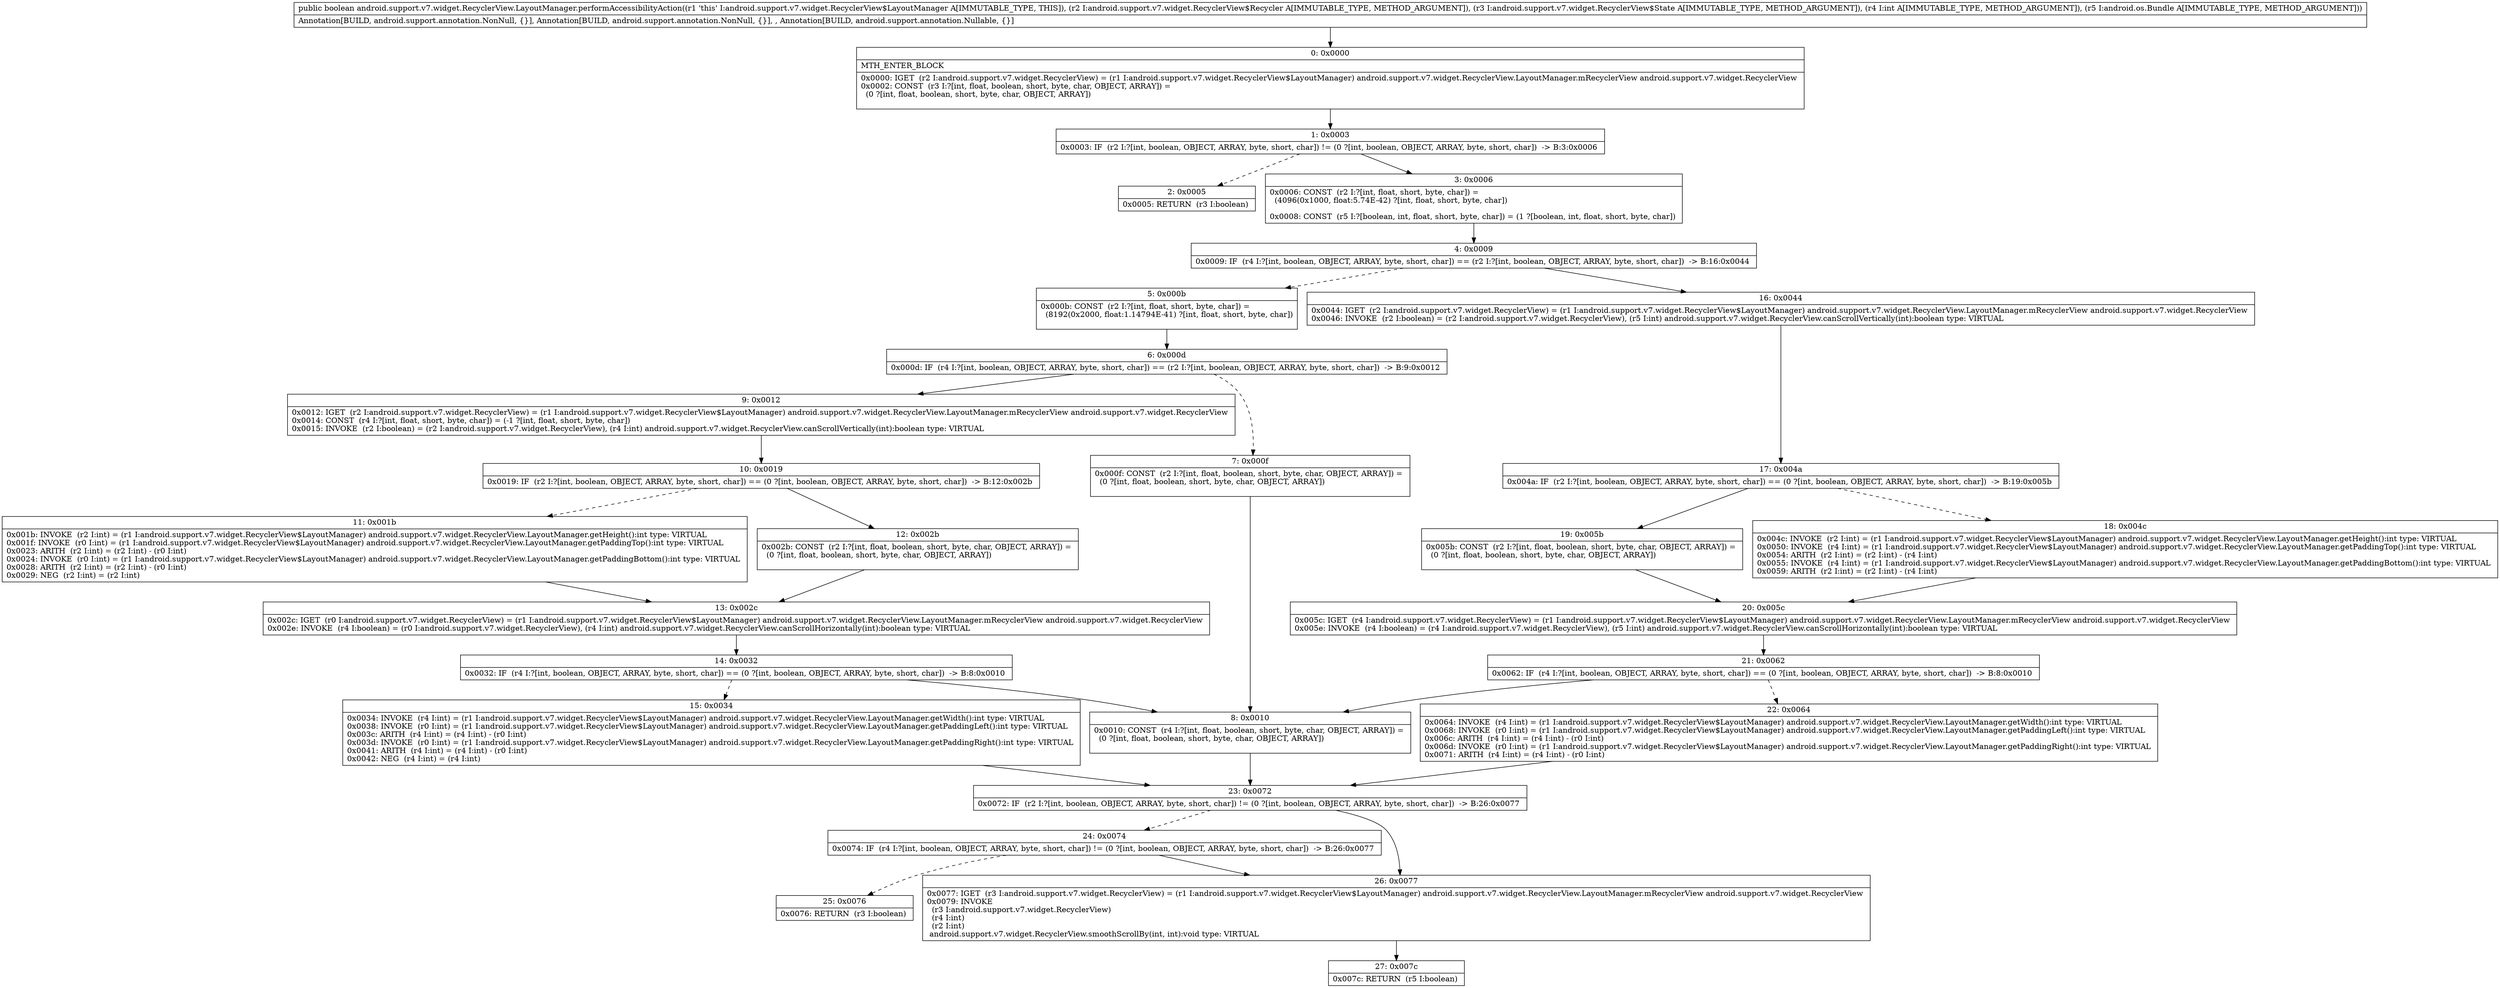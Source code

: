 digraph "CFG forandroid.support.v7.widget.RecyclerView.LayoutManager.performAccessibilityAction(Landroid\/support\/v7\/widget\/RecyclerView$Recycler;Landroid\/support\/v7\/widget\/RecyclerView$State;ILandroid\/os\/Bundle;)Z" {
Node_0 [shape=record,label="{0\:\ 0x0000|MTH_ENTER_BLOCK\l|0x0000: IGET  (r2 I:android.support.v7.widget.RecyclerView) = (r1 I:android.support.v7.widget.RecyclerView$LayoutManager) android.support.v7.widget.RecyclerView.LayoutManager.mRecyclerView android.support.v7.widget.RecyclerView \l0x0002: CONST  (r3 I:?[int, float, boolean, short, byte, char, OBJECT, ARRAY]) = \l  (0 ?[int, float, boolean, short, byte, char, OBJECT, ARRAY])\l \l}"];
Node_1 [shape=record,label="{1\:\ 0x0003|0x0003: IF  (r2 I:?[int, boolean, OBJECT, ARRAY, byte, short, char]) != (0 ?[int, boolean, OBJECT, ARRAY, byte, short, char])  \-\> B:3:0x0006 \l}"];
Node_2 [shape=record,label="{2\:\ 0x0005|0x0005: RETURN  (r3 I:boolean) \l}"];
Node_3 [shape=record,label="{3\:\ 0x0006|0x0006: CONST  (r2 I:?[int, float, short, byte, char]) = \l  (4096(0x1000, float:5.74E\-42) ?[int, float, short, byte, char])\l \l0x0008: CONST  (r5 I:?[boolean, int, float, short, byte, char]) = (1 ?[boolean, int, float, short, byte, char]) \l}"];
Node_4 [shape=record,label="{4\:\ 0x0009|0x0009: IF  (r4 I:?[int, boolean, OBJECT, ARRAY, byte, short, char]) == (r2 I:?[int, boolean, OBJECT, ARRAY, byte, short, char])  \-\> B:16:0x0044 \l}"];
Node_5 [shape=record,label="{5\:\ 0x000b|0x000b: CONST  (r2 I:?[int, float, short, byte, char]) = \l  (8192(0x2000, float:1.14794E\-41) ?[int, float, short, byte, char])\l \l}"];
Node_6 [shape=record,label="{6\:\ 0x000d|0x000d: IF  (r4 I:?[int, boolean, OBJECT, ARRAY, byte, short, char]) == (r2 I:?[int, boolean, OBJECT, ARRAY, byte, short, char])  \-\> B:9:0x0012 \l}"];
Node_7 [shape=record,label="{7\:\ 0x000f|0x000f: CONST  (r2 I:?[int, float, boolean, short, byte, char, OBJECT, ARRAY]) = \l  (0 ?[int, float, boolean, short, byte, char, OBJECT, ARRAY])\l \l}"];
Node_8 [shape=record,label="{8\:\ 0x0010|0x0010: CONST  (r4 I:?[int, float, boolean, short, byte, char, OBJECT, ARRAY]) = \l  (0 ?[int, float, boolean, short, byte, char, OBJECT, ARRAY])\l \l}"];
Node_9 [shape=record,label="{9\:\ 0x0012|0x0012: IGET  (r2 I:android.support.v7.widget.RecyclerView) = (r1 I:android.support.v7.widget.RecyclerView$LayoutManager) android.support.v7.widget.RecyclerView.LayoutManager.mRecyclerView android.support.v7.widget.RecyclerView \l0x0014: CONST  (r4 I:?[int, float, short, byte, char]) = (\-1 ?[int, float, short, byte, char]) \l0x0015: INVOKE  (r2 I:boolean) = (r2 I:android.support.v7.widget.RecyclerView), (r4 I:int) android.support.v7.widget.RecyclerView.canScrollVertically(int):boolean type: VIRTUAL \l}"];
Node_10 [shape=record,label="{10\:\ 0x0019|0x0019: IF  (r2 I:?[int, boolean, OBJECT, ARRAY, byte, short, char]) == (0 ?[int, boolean, OBJECT, ARRAY, byte, short, char])  \-\> B:12:0x002b \l}"];
Node_11 [shape=record,label="{11\:\ 0x001b|0x001b: INVOKE  (r2 I:int) = (r1 I:android.support.v7.widget.RecyclerView$LayoutManager) android.support.v7.widget.RecyclerView.LayoutManager.getHeight():int type: VIRTUAL \l0x001f: INVOKE  (r0 I:int) = (r1 I:android.support.v7.widget.RecyclerView$LayoutManager) android.support.v7.widget.RecyclerView.LayoutManager.getPaddingTop():int type: VIRTUAL \l0x0023: ARITH  (r2 I:int) = (r2 I:int) \- (r0 I:int) \l0x0024: INVOKE  (r0 I:int) = (r1 I:android.support.v7.widget.RecyclerView$LayoutManager) android.support.v7.widget.RecyclerView.LayoutManager.getPaddingBottom():int type: VIRTUAL \l0x0028: ARITH  (r2 I:int) = (r2 I:int) \- (r0 I:int) \l0x0029: NEG  (r2 I:int) = (r2 I:int) \l}"];
Node_12 [shape=record,label="{12\:\ 0x002b|0x002b: CONST  (r2 I:?[int, float, boolean, short, byte, char, OBJECT, ARRAY]) = \l  (0 ?[int, float, boolean, short, byte, char, OBJECT, ARRAY])\l \l}"];
Node_13 [shape=record,label="{13\:\ 0x002c|0x002c: IGET  (r0 I:android.support.v7.widget.RecyclerView) = (r1 I:android.support.v7.widget.RecyclerView$LayoutManager) android.support.v7.widget.RecyclerView.LayoutManager.mRecyclerView android.support.v7.widget.RecyclerView \l0x002e: INVOKE  (r4 I:boolean) = (r0 I:android.support.v7.widget.RecyclerView), (r4 I:int) android.support.v7.widget.RecyclerView.canScrollHorizontally(int):boolean type: VIRTUAL \l}"];
Node_14 [shape=record,label="{14\:\ 0x0032|0x0032: IF  (r4 I:?[int, boolean, OBJECT, ARRAY, byte, short, char]) == (0 ?[int, boolean, OBJECT, ARRAY, byte, short, char])  \-\> B:8:0x0010 \l}"];
Node_15 [shape=record,label="{15\:\ 0x0034|0x0034: INVOKE  (r4 I:int) = (r1 I:android.support.v7.widget.RecyclerView$LayoutManager) android.support.v7.widget.RecyclerView.LayoutManager.getWidth():int type: VIRTUAL \l0x0038: INVOKE  (r0 I:int) = (r1 I:android.support.v7.widget.RecyclerView$LayoutManager) android.support.v7.widget.RecyclerView.LayoutManager.getPaddingLeft():int type: VIRTUAL \l0x003c: ARITH  (r4 I:int) = (r4 I:int) \- (r0 I:int) \l0x003d: INVOKE  (r0 I:int) = (r1 I:android.support.v7.widget.RecyclerView$LayoutManager) android.support.v7.widget.RecyclerView.LayoutManager.getPaddingRight():int type: VIRTUAL \l0x0041: ARITH  (r4 I:int) = (r4 I:int) \- (r0 I:int) \l0x0042: NEG  (r4 I:int) = (r4 I:int) \l}"];
Node_16 [shape=record,label="{16\:\ 0x0044|0x0044: IGET  (r2 I:android.support.v7.widget.RecyclerView) = (r1 I:android.support.v7.widget.RecyclerView$LayoutManager) android.support.v7.widget.RecyclerView.LayoutManager.mRecyclerView android.support.v7.widget.RecyclerView \l0x0046: INVOKE  (r2 I:boolean) = (r2 I:android.support.v7.widget.RecyclerView), (r5 I:int) android.support.v7.widget.RecyclerView.canScrollVertically(int):boolean type: VIRTUAL \l}"];
Node_17 [shape=record,label="{17\:\ 0x004a|0x004a: IF  (r2 I:?[int, boolean, OBJECT, ARRAY, byte, short, char]) == (0 ?[int, boolean, OBJECT, ARRAY, byte, short, char])  \-\> B:19:0x005b \l}"];
Node_18 [shape=record,label="{18\:\ 0x004c|0x004c: INVOKE  (r2 I:int) = (r1 I:android.support.v7.widget.RecyclerView$LayoutManager) android.support.v7.widget.RecyclerView.LayoutManager.getHeight():int type: VIRTUAL \l0x0050: INVOKE  (r4 I:int) = (r1 I:android.support.v7.widget.RecyclerView$LayoutManager) android.support.v7.widget.RecyclerView.LayoutManager.getPaddingTop():int type: VIRTUAL \l0x0054: ARITH  (r2 I:int) = (r2 I:int) \- (r4 I:int) \l0x0055: INVOKE  (r4 I:int) = (r1 I:android.support.v7.widget.RecyclerView$LayoutManager) android.support.v7.widget.RecyclerView.LayoutManager.getPaddingBottom():int type: VIRTUAL \l0x0059: ARITH  (r2 I:int) = (r2 I:int) \- (r4 I:int) \l}"];
Node_19 [shape=record,label="{19\:\ 0x005b|0x005b: CONST  (r2 I:?[int, float, boolean, short, byte, char, OBJECT, ARRAY]) = \l  (0 ?[int, float, boolean, short, byte, char, OBJECT, ARRAY])\l \l}"];
Node_20 [shape=record,label="{20\:\ 0x005c|0x005c: IGET  (r4 I:android.support.v7.widget.RecyclerView) = (r1 I:android.support.v7.widget.RecyclerView$LayoutManager) android.support.v7.widget.RecyclerView.LayoutManager.mRecyclerView android.support.v7.widget.RecyclerView \l0x005e: INVOKE  (r4 I:boolean) = (r4 I:android.support.v7.widget.RecyclerView), (r5 I:int) android.support.v7.widget.RecyclerView.canScrollHorizontally(int):boolean type: VIRTUAL \l}"];
Node_21 [shape=record,label="{21\:\ 0x0062|0x0062: IF  (r4 I:?[int, boolean, OBJECT, ARRAY, byte, short, char]) == (0 ?[int, boolean, OBJECT, ARRAY, byte, short, char])  \-\> B:8:0x0010 \l}"];
Node_22 [shape=record,label="{22\:\ 0x0064|0x0064: INVOKE  (r4 I:int) = (r1 I:android.support.v7.widget.RecyclerView$LayoutManager) android.support.v7.widget.RecyclerView.LayoutManager.getWidth():int type: VIRTUAL \l0x0068: INVOKE  (r0 I:int) = (r1 I:android.support.v7.widget.RecyclerView$LayoutManager) android.support.v7.widget.RecyclerView.LayoutManager.getPaddingLeft():int type: VIRTUAL \l0x006c: ARITH  (r4 I:int) = (r4 I:int) \- (r0 I:int) \l0x006d: INVOKE  (r0 I:int) = (r1 I:android.support.v7.widget.RecyclerView$LayoutManager) android.support.v7.widget.RecyclerView.LayoutManager.getPaddingRight():int type: VIRTUAL \l0x0071: ARITH  (r4 I:int) = (r4 I:int) \- (r0 I:int) \l}"];
Node_23 [shape=record,label="{23\:\ 0x0072|0x0072: IF  (r2 I:?[int, boolean, OBJECT, ARRAY, byte, short, char]) != (0 ?[int, boolean, OBJECT, ARRAY, byte, short, char])  \-\> B:26:0x0077 \l}"];
Node_24 [shape=record,label="{24\:\ 0x0074|0x0074: IF  (r4 I:?[int, boolean, OBJECT, ARRAY, byte, short, char]) != (0 ?[int, boolean, OBJECT, ARRAY, byte, short, char])  \-\> B:26:0x0077 \l}"];
Node_25 [shape=record,label="{25\:\ 0x0076|0x0076: RETURN  (r3 I:boolean) \l}"];
Node_26 [shape=record,label="{26\:\ 0x0077|0x0077: IGET  (r3 I:android.support.v7.widget.RecyclerView) = (r1 I:android.support.v7.widget.RecyclerView$LayoutManager) android.support.v7.widget.RecyclerView.LayoutManager.mRecyclerView android.support.v7.widget.RecyclerView \l0x0079: INVOKE  \l  (r3 I:android.support.v7.widget.RecyclerView)\l  (r4 I:int)\l  (r2 I:int)\l android.support.v7.widget.RecyclerView.smoothScrollBy(int, int):void type: VIRTUAL \l}"];
Node_27 [shape=record,label="{27\:\ 0x007c|0x007c: RETURN  (r5 I:boolean) \l}"];
MethodNode[shape=record,label="{public boolean android.support.v7.widget.RecyclerView.LayoutManager.performAccessibilityAction((r1 'this' I:android.support.v7.widget.RecyclerView$LayoutManager A[IMMUTABLE_TYPE, THIS]), (r2 I:android.support.v7.widget.RecyclerView$Recycler A[IMMUTABLE_TYPE, METHOD_ARGUMENT]), (r3 I:android.support.v7.widget.RecyclerView$State A[IMMUTABLE_TYPE, METHOD_ARGUMENT]), (r4 I:int A[IMMUTABLE_TYPE, METHOD_ARGUMENT]), (r5 I:android.os.Bundle A[IMMUTABLE_TYPE, METHOD_ARGUMENT]))  | Annotation[BUILD, android.support.annotation.NonNull, \{\}], Annotation[BUILD, android.support.annotation.NonNull, \{\}], , Annotation[BUILD, android.support.annotation.Nullable, \{\}]\l}"];
MethodNode -> Node_0;
Node_0 -> Node_1;
Node_1 -> Node_2[style=dashed];
Node_1 -> Node_3;
Node_3 -> Node_4;
Node_4 -> Node_5[style=dashed];
Node_4 -> Node_16;
Node_5 -> Node_6;
Node_6 -> Node_7[style=dashed];
Node_6 -> Node_9;
Node_7 -> Node_8;
Node_8 -> Node_23;
Node_9 -> Node_10;
Node_10 -> Node_11[style=dashed];
Node_10 -> Node_12;
Node_11 -> Node_13;
Node_12 -> Node_13;
Node_13 -> Node_14;
Node_14 -> Node_8;
Node_14 -> Node_15[style=dashed];
Node_15 -> Node_23;
Node_16 -> Node_17;
Node_17 -> Node_18[style=dashed];
Node_17 -> Node_19;
Node_18 -> Node_20;
Node_19 -> Node_20;
Node_20 -> Node_21;
Node_21 -> Node_8;
Node_21 -> Node_22[style=dashed];
Node_22 -> Node_23;
Node_23 -> Node_24[style=dashed];
Node_23 -> Node_26;
Node_24 -> Node_25[style=dashed];
Node_24 -> Node_26;
Node_26 -> Node_27;
}

